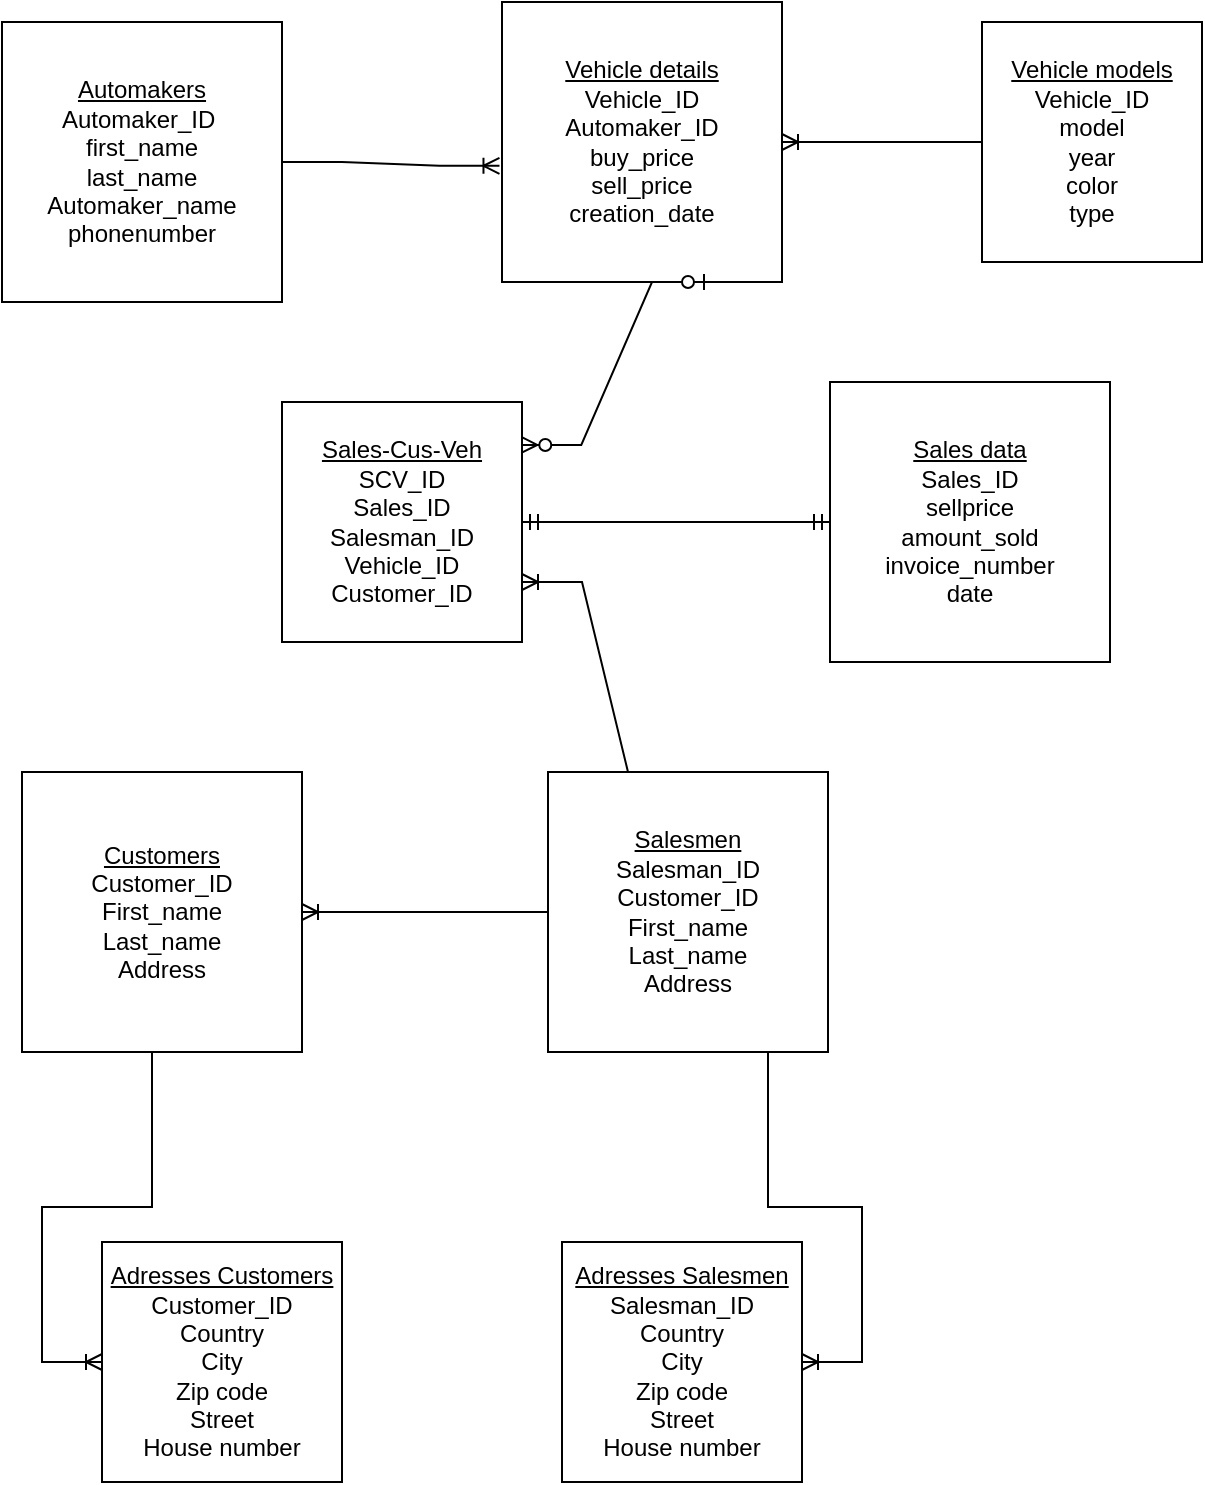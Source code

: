 <mxfile version="21.2.1" type="device">
  <diagram name="Page-1" id="Mq6K6TAWMFtzzGSkO2i6">
    <mxGraphModel dx="1518" dy="636" grid="1" gridSize="10" guides="1" tooltips="1" connect="1" arrows="1" fold="1" page="1" pageScale="1" pageWidth="827" pageHeight="1169" math="0" shadow="0">
      <root>
        <mxCell id="0" />
        <mxCell id="1" parent="0" />
        <mxCell id="FF9HD_jjA8pSkZ4gVc-V-1" value="&lt;u&gt;Automakers&lt;/u&gt;&lt;br&gt;Automaker_ID&amp;nbsp;&lt;br&gt;first_name&lt;br&gt;last_name&lt;br&gt;Automaker_name&lt;br style=&quot;border-color: var(--border-color);&quot;&gt;phonenumber" style="whiteSpace=wrap;html=1;aspect=fixed;" parent="1" vertex="1">
          <mxGeometry y="70" width="140" height="140" as="geometry" />
        </mxCell>
        <mxCell id="FF9HD_jjA8pSkZ4gVc-V-2" value="&lt;font style=&quot;font-size: 12px;&quot;&gt;&lt;u&gt;Vehicle details&lt;/u&gt;&lt;br&gt;Vehicle_ID&lt;br&gt;Automaker_ID&lt;br&gt;buy_price&lt;br&gt;sell_price&lt;br&gt;creation_date&lt;br&gt;&lt;/font&gt;" style="whiteSpace=wrap;html=1;aspect=fixed;" parent="1" vertex="1">
          <mxGeometry x="250" y="60" width="140" height="140" as="geometry" />
        </mxCell>
        <mxCell id="FF9HD_jjA8pSkZ4gVc-V-3" value="&lt;u&gt;Customers&lt;/u&gt;&lt;br&gt;Customer_ID&lt;br&gt;First_name&lt;br&gt;Last_name&lt;br&gt;Address" style="whiteSpace=wrap;html=1;aspect=fixed;" parent="1" vertex="1">
          <mxGeometry x="10" y="445" width="140" height="140" as="geometry" />
        </mxCell>
        <mxCell id="FF9HD_jjA8pSkZ4gVc-V-4" value="&lt;u&gt;Sales-Cus-Veh&lt;br&gt;&lt;/u&gt;SCV_ID&lt;br&gt;Sales_ID&lt;br&gt;Salesman_ID&lt;br&gt;Vehicle_ID&lt;br&gt;Customer_ID" style="whiteSpace=wrap;html=1;aspect=fixed;" parent="1" vertex="1">
          <mxGeometry x="140" y="260" width="120" height="120" as="geometry" />
        </mxCell>
        <mxCell id="FF9HD_jjA8pSkZ4gVc-V-6" value="" style="edgeStyle=entityRelationEdgeStyle;fontSize=12;html=1;endArrow=ERoneToMany;rounded=0;entryX=-0.009;entryY=0.585;entryDx=0;entryDy=0;entryPerimeter=0;exitX=1;exitY=0.5;exitDx=0;exitDy=0;" parent="1" source="FF9HD_jjA8pSkZ4gVc-V-1" target="FF9HD_jjA8pSkZ4gVc-V-2" edge="1">
          <mxGeometry width="100" height="100" relative="1" as="geometry">
            <mxPoint x="-80" y="148" as="sourcePoint" />
            <mxPoint x="10" y="180" as="targetPoint" />
          </mxGeometry>
        </mxCell>
        <mxCell id="FF9HD_jjA8pSkZ4gVc-V-14" value="" style="edgeStyle=entityRelationEdgeStyle;fontSize=12;html=1;endArrow=ERzeroToMany;startArrow=ERzeroToOne;rounded=0;entryX=0.997;entryY=0.179;entryDx=0;entryDy=0;entryPerimeter=0;exitX=0.75;exitY=1;exitDx=0;exitDy=0;" parent="1" source="FF9HD_jjA8pSkZ4gVc-V-2" target="FF9HD_jjA8pSkZ4gVc-V-4" edge="1">
          <mxGeometry width="100" height="100" relative="1" as="geometry">
            <mxPoint x="390" y="200" as="sourcePoint" />
            <mxPoint x="220" y="240" as="targetPoint" />
          </mxGeometry>
        </mxCell>
        <mxCell id="JoafArWiacuiSdNBPHYG-3" value="&lt;u&gt;Vehicle models&lt;/u&gt;&lt;br&gt;Vehicle_ID&lt;br&gt;model&lt;br&gt;year&lt;br&gt;color&lt;br&gt;type" style="rounded=0;whiteSpace=wrap;html=1;" parent="1" vertex="1">
          <mxGeometry x="490" y="70" width="110" height="120" as="geometry" />
        </mxCell>
        <mxCell id="lmQJpS4k9KlkOlTOdSix-2" value="&lt;u style=&quot;border-color: var(--border-color);&quot;&gt;Salesmen&lt;/u&gt;&lt;br style=&quot;border-color: var(--border-color);&quot;&gt;Salesman_ID&lt;br&gt;Customer_ID&lt;br style=&quot;border-color: var(--border-color);&quot;&gt;First_name&lt;br style=&quot;border-color: var(--border-color);&quot;&gt;Last_name&lt;br style=&quot;border-color: var(--border-color);&quot;&gt;Address" style="whiteSpace=wrap;html=1;aspect=fixed;" parent="1" vertex="1">
          <mxGeometry x="273" y="445" width="140" height="140" as="geometry" />
        </mxCell>
        <mxCell id="lmQJpS4k9KlkOlTOdSix-4" value="&lt;u&gt;Sales data&lt;/u&gt;&lt;br&gt;Sales_ID&lt;br&gt;sellprice&lt;br&gt;amount_sold&lt;br&gt;invoice_number&lt;br&gt;date" style="whiteSpace=wrap;html=1;aspect=fixed;" parent="1" vertex="1">
          <mxGeometry x="414" y="250" width="140" height="140" as="geometry" />
        </mxCell>
        <mxCell id="lmQJpS4k9KlkOlTOdSix-5" value="" style="edgeStyle=entityRelationEdgeStyle;fontSize=12;html=1;endArrow=ERmandOne;startArrow=ERmandOne;rounded=0;entryX=0;entryY=0.5;entryDx=0;entryDy=0;" parent="1" source="FF9HD_jjA8pSkZ4gVc-V-4" target="lmQJpS4k9KlkOlTOdSix-4" edge="1">
          <mxGeometry width="100" height="100" relative="1" as="geometry">
            <mxPoint x="350" y="450" as="sourcePoint" />
            <mxPoint x="450" y="350" as="targetPoint" />
          </mxGeometry>
        </mxCell>
        <mxCell id="snNEDAyqLROGpB_P5kQM-3" value="" style="edgeStyle=entityRelationEdgeStyle;fontSize=12;html=1;endArrow=ERoneToMany;rounded=0;exitX=0;exitY=0.5;exitDx=0;exitDy=0;entryX=1;entryY=0.5;entryDx=0;entryDy=0;" edge="1" parent="1" source="JoafArWiacuiSdNBPHYG-3" target="FF9HD_jjA8pSkZ4gVc-V-2">
          <mxGeometry width="100" height="100" relative="1" as="geometry">
            <mxPoint x="150" y="150" as="sourcePoint" />
            <mxPoint x="430" y="150" as="targetPoint" />
          </mxGeometry>
        </mxCell>
        <mxCell id="snNEDAyqLROGpB_P5kQM-6" value="" style="edgeStyle=entityRelationEdgeStyle;fontSize=12;html=1;endArrow=ERoneToMany;rounded=0;entryX=1;entryY=0.5;entryDx=0;entryDy=0;exitX=0;exitY=0.5;exitDx=0;exitDy=0;" edge="1" parent="1" source="lmQJpS4k9KlkOlTOdSix-2" target="FF9HD_jjA8pSkZ4gVc-V-3">
          <mxGeometry width="100" height="100" relative="1" as="geometry">
            <mxPoint x="350" y="520" as="sourcePoint" />
            <mxPoint x="293" y="519.41" as="targetPoint" />
          </mxGeometry>
        </mxCell>
        <mxCell id="snNEDAyqLROGpB_P5kQM-7" value="" style="edgeStyle=entityRelationEdgeStyle;fontSize=12;html=1;endArrow=ERoneToMany;rounded=0;exitX=0.5;exitY=0;exitDx=0;exitDy=0;entryX=1;entryY=0.75;entryDx=0;entryDy=0;" edge="1" parent="1" source="lmQJpS4k9KlkOlTOdSix-2" target="FF9HD_jjA8pSkZ4gVc-V-4">
          <mxGeometry width="100" height="100" relative="1" as="geometry">
            <mxPoint x="360" y="420" as="sourcePoint" />
            <mxPoint x="240" y="400" as="targetPoint" />
          </mxGeometry>
        </mxCell>
        <mxCell id="snNEDAyqLROGpB_P5kQM-8" value="" style="edgeStyle=entityRelationEdgeStyle;fontSize=12;html=1;endArrow=ERoneToMany;rounded=0;exitX=1;exitY=1;exitDx=0;exitDy=0;" edge="1" parent="1" source="lmQJpS4k9KlkOlTOdSix-2" target="snNEDAyqLROGpB_P5kQM-9">
          <mxGeometry width="100" height="100" relative="1" as="geometry">
            <mxPoint x="300" y="610" as="sourcePoint" />
            <mxPoint x="520" y="730" as="targetPoint" />
          </mxGeometry>
        </mxCell>
        <mxCell id="snNEDAyqLROGpB_P5kQM-9" value="&lt;u style=&quot;border-color: var(--border-color);&quot;&gt;Adresses Salesmen&lt;/u&gt;&lt;br style=&quot;border-color: var(--border-color);&quot;&gt;Salesman_ID&lt;br&gt;Country&lt;br&gt;City&lt;br&gt;Zip code&lt;br&gt;Street&lt;br&gt;House number&lt;br&gt;" style="whiteSpace=wrap;html=1;aspect=fixed;" vertex="1" parent="1">
          <mxGeometry x="280" y="680" width="120" height="120" as="geometry" />
        </mxCell>
        <mxCell id="snNEDAyqLROGpB_P5kQM-10" value="&lt;u style=&quot;border-color: var(--border-color);&quot;&gt;Adresses Customers&lt;/u&gt;&lt;br style=&quot;border-color: var(--border-color);&quot;&gt;Customer_ID&lt;br&gt;Country&lt;br&gt;City&lt;br&gt;Zip code&lt;br&gt;Street&lt;br&gt;House number" style="whiteSpace=wrap;html=1;aspect=fixed;" vertex="1" parent="1">
          <mxGeometry x="50" y="680" width="120" height="120" as="geometry" />
        </mxCell>
        <mxCell id="snNEDAyqLROGpB_P5kQM-14" value="" style="edgeStyle=entityRelationEdgeStyle;fontSize=12;html=1;endArrow=ERoneToMany;rounded=0;exitX=0.25;exitY=1;exitDx=0;exitDy=0;" edge="1" parent="1" source="FF9HD_jjA8pSkZ4gVc-V-3">
          <mxGeometry width="100" height="100" relative="1" as="geometry">
            <mxPoint x="70" y="610" as="sourcePoint" />
            <mxPoint x="50" y="740" as="targetPoint" />
          </mxGeometry>
        </mxCell>
      </root>
    </mxGraphModel>
  </diagram>
</mxfile>
